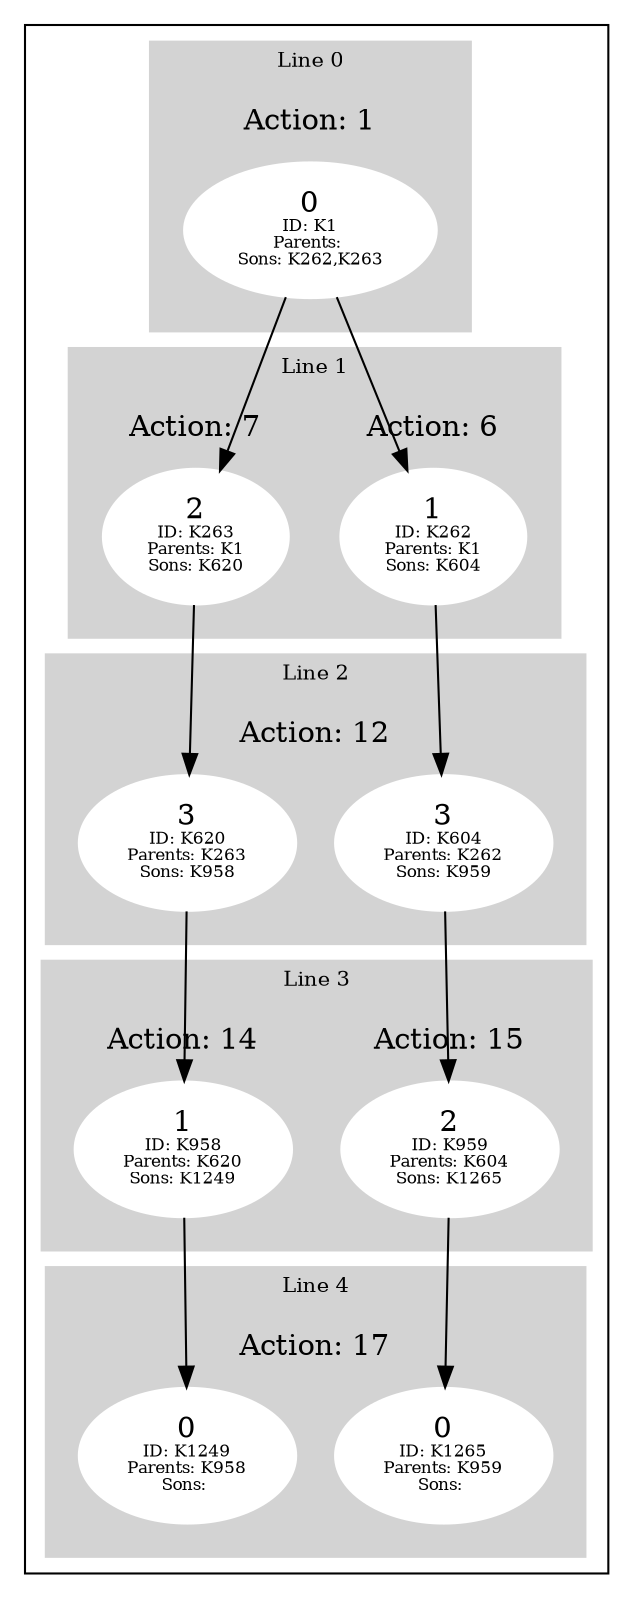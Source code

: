digraph G {
subgraph cluster_info {
        subgraph cluster_0 {
        style=filled;
        color=lightgrey;
        node [style=filled,color=white];
        subgraph cluster_act_1 {
label = "Action: 1"step_K1 [  label=<0<BR /><FONT POINT-SIZE="8">ID: K1</FONT><BR /><FONT POINT-SIZE="8">Parents: </FONT><BR /><FONT POINT-SIZE="8">Sons: K262,K263</FONT>>]
}

        fontsize="10"
        label = "Line 0";
        }

        subgraph cluster_4 {
        style=filled;
        color=lightgrey;
        node [style=filled,color=white];
        subgraph cluster_act_17 {
label = "Action: 17"step_K1265 [  label=<0<BR /><FONT POINT-SIZE="8">ID: K1265</FONT><BR /><FONT POINT-SIZE="8">Parents: K959</FONT><BR /><FONT POINT-SIZE="8">Sons: </FONT>>]
step_K1249 [  label=<0<BR /><FONT POINT-SIZE="8">ID: K1249</FONT><BR /><FONT POINT-SIZE="8">Parents: K958</FONT><BR /><FONT POINT-SIZE="8">Sons: </FONT>>]
}
subgraph cluster_act_17 {
label = "Action: 17"step_K1265 [  label=<0<BR /><FONT POINT-SIZE="8">ID: K1265</FONT><BR /><FONT POINT-SIZE="8">Parents: K959</FONT><BR /><FONT POINT-SIZE="8">Sons: </FONT>>]
step_K1249 [  label=<0<BR /><FONT POINT-SIZE="8">ID: K1249</FONT><BR /><FONT POINT-SIZE="8">Parents: K958</FONT><BR /><FONT POINT-SIZE="8">Sons: </FONT>>]
}

        fontsize="10"
        label = "Line 4";
        }

        subgraph cluster_2 {
        style=filled;
        color=lightgrey;
        node [style=filled,color=white];
        subgraph cluster_act_12 {
label = "Action: 12"step_K604 [  label=<3<BR /><FONT POINT-SIZE="8">ID: K604</FONT><BR /><FONT POINT-SIZE="8">Parents: K262</FONT><BR /><FONT POINT-SIZE="8">Sons: K959</FONT>>]
step_K620 [  label=<3<BR /><FONT POINT-SIZE="8">ID: K620</FONT><BR /><FONT POINT-SIZE="8">Parents: K263</FONT><BR /><FONT POINT-SIZE="8">Sons: K958</FONT>>]
}
subgraph cluster_act_12 {
label = "Action: 12"step_K604 [  label=<3<BR /><FONT POINT-SIZE="8">ID: K604</FONT><BR /><FONT POINT-SIZE="8">Parents: K262</FONT><BR /><FONT POINT-SIZE="8">Sons: K959</FONT>>]
step_K620 [  label=<3<BR /><FONT POINT-SIZE="8">ID: K620</FONT><BR /><FONT POINT-SIZE="8">Parents: K263</FONT><BR /><FONT POINT-SIZE="8">Sons: K958</FONT>>]
}

        fontsize="10"
        label = "Line 2";
        }

        subgraph cluster_3 {
        style=filled;
        color=lightgrey;
        node [style=filled,color=white];
        subgraph cluster_act_14 {
label = "Action: 14"step_K958 [  label=<1<BR /><FONT POINT-SIZE="8">ID: K958</FONT><BR /><FONT POINT-SIZE="8">Parents: K620</FONT><BR /><FONT POINT-SIZE="8">Sons: K1249</FONT>>]
}
subgraph cluster_act_15 {
label = "Action: 15"step_K959 [  label=<2<BR /><FONT POINT-SIZE="8">ID: K959</FONT><BR /><FONT POINT-SIZE="8">Parents: K604</FONT><BR /><FONT POINT-SIZE="8">Sons: K1265</FONT>>]
}

        fontsize="10"
        label = "Line 3";
        }

        subgraph cluster_1 {
        style=filled;
        color=lightgrey;
        node [style=filled,color=white];
        subgraph cluster_act_6 {
label = "Action: 6"step_K262 [  label=<1<BR /><FONT POINT-SIZE="8">ID: K262</FONT><BR /><FONT POINT-SIZE="8">Parents: K1</FONT><BR /><FONT POINT-SIZE="8">Sons: K604</FONT>>]
}
subgraph cluster_act_7 {
label = "Action: 7"step_K263 [  label=<2<BR /><FONT POINT-SIZE="8">ID: K263</FONT><BR /><FONT POINT-SIZE="8">Parents: K1</FONT><BR /><FONT POINT-SIZE="8">Sons: K620</FONT>>]
}

        fontsize="10"
        label = "Line 1";
        }
step_K1 -> step_K262; 
step_K1 -> step_K263; 
step_K620 -> step_K958; 
step_K958 -> step_K1249; 
step_K959 -> step_K1265; 
step_K262 -> step_K604; 
step_K604 -> step_K959; 
step_K263 -> step_K620; 
}}